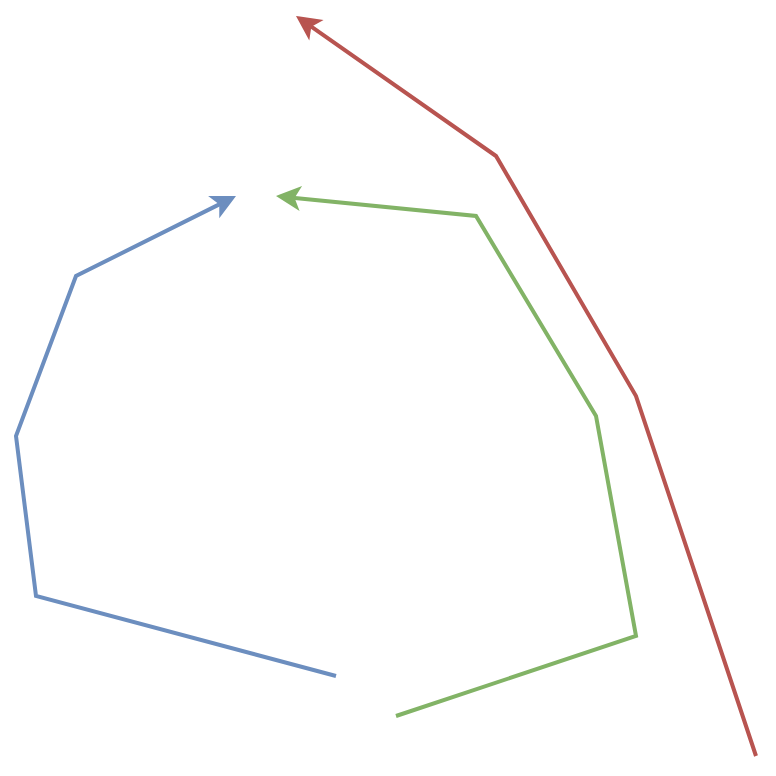 <mxfile version="20.0.4" type="device"><diagram id="vhLslonb12GL5khO3KbT" name="Page-1"><mxGraphModel dx="1348" dy="773" grid="1" gridSize="10" guides="1" tooltips="1" connect="1" arrows="1" fold="1" page="1" pageScale="1" pageWidth="850" pageHeight="1100" math="0" shadow="0"><root><mxCell id="0"/><mxCell id="1" parent="0"/><mxCell id="qI-_z4z7v-5Afuek0c8O-1" value="" style="endArrow=classic;html=1;rounded=0;strokeWidth=2;fillColor=#dae8fc;strokeColor=#6c8ebf;" edge="1" parent="1"><mxGeometry width="50" height="50" relative="1" as="geometry"><mxPoint x="400" y="420" as="sourcePoint"/><mxPoint x="350" y="180" as="targetPoint"/><Array as="points"><mxPoint x="250" y="380"/><mxPoint x="240" y="300"/><mxPoint x="270" y="220"/></Array></mxGeometry></mxCell><mxCell id="qI-_z4z7v-5Afuek0c8O-2" value="" style="endArrow=classic;html=1;strokeWidth=2;fillColor=#d5e8d4;strokeColor=#82b366;sourcePerimeterSpacing=6;targetPerimeterSpacing=6;startSize=12;jumpStyle=none;rounded=0;" edge="1" parent="1"><mxGeometry width="50" height="50" relative="1" as="geometry"><mxPoint x="430" y="440" as="sourcePoint"/><mxPoint x="370" y="180" as="targetPoint"/><Array as="points"><mxPoint x="550" y="400"/><mxPoint x="530" y="290"/><mxPoint x="470" y="190"/></Array></mxGeometry></mxCell><mxCell id="qI-_z4z7v-5Afuek0c8O-3" value="" style="endArrow=classic;html=1;rounded=0;strokeWidth=2;fillColor=#f8cecc;strokeColor=#b85450;" edge="1" parent="1"><mxGeometry width="50" height="50" relative="1" as="geometry"><mxPoint x="610" y="460" as="sourcePoint"/><mxPoint x="380" y="90" as="targetPoint"/><Array as="points"><mxPoint x="550" y="280"/><mxPoint x="480" y="160"/></Array></mxGeometry></mxCell></root></mxGraphModel></diagram></mxfile>